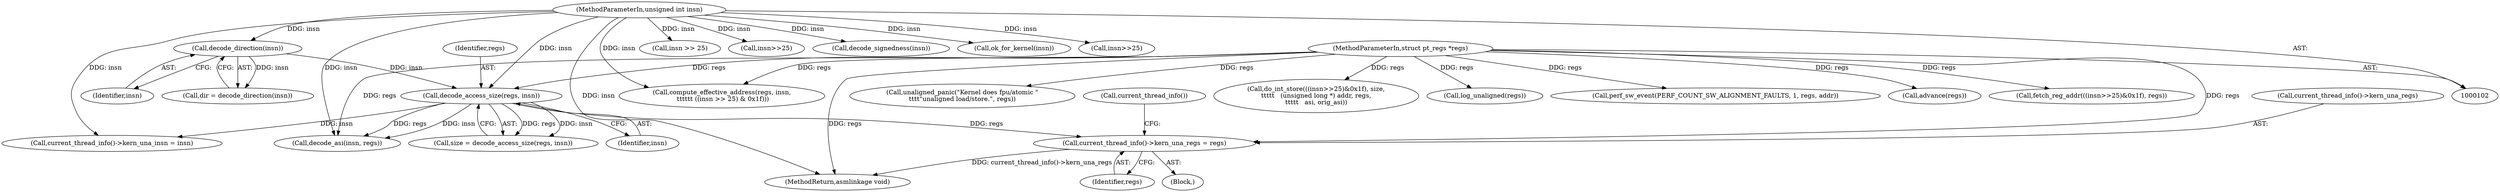 digraph "0_linux_a8b0ca17b80e92faab46ee7179ba9e99ccb61233_39@API" {
"1000119" [label="(Call,current_thread_info()->kern_una_regs = regs)"];
"1000114" [label="(Call,decode_access_size(regs, insn))"];
"1000103" [label="(MethodParameterIn,struct pt_regs *regs)"];
"1000109" [label="(Call,decode_direction(insn))"];
"1000104" [label="(MethodParameterIn,unsigned int insn)"];
"1000105" [label="(Block,)"];
"1000123" [label="(Identifier,regs)"];
"1000172" [label="(Call,compute_effective_address(regs, insn,\n \t\t\t\t\t\t ((insn >> 25) & 0x1f)))"];
"1000115" [label="(Identifier,regs)"];
"1000119" [label="(Call,current_thread_info()->kern_una_regs = regs)"];
"1000296" [label="(MethodReturn,asmlinkage void)"];
"1000271" [label="(Call,do_int_store(((insn>>25)&0x1f), size,\n\t\t\t\t\t   (unsigned long *) addr, regs,\n\t\t\t\t\t   asi, orig_asi))"];
"1000144" [label="(Call,log_unaligned(regs))"];
"1000176" [label="(Call,insn >> 25)"];
"1000124" [label="(Call,current_thread_info()->kern_una_insn = insn)"];
"1000273" [label="(Call,insn>>25)"];
"1000114" [label="(Call,decode_access_size(regs, insn))"];
"1000126" [label="(Call,current_thread_info())"];
"1000116" [label="(Identifier,insn)"];
"1000180" [label="(Call,perf_sw_event(PERF_COUNT_SW_ALIGNMENT_FAULTS, 1, regs, addr))"];
"1000294" [label="(Call,advance(regs))"];
"1000220" [label="(Call,decode_signedness(insn))"];
"1000109" [label="(Call,decode_direction(insn))"];
"1000112" [label="(Call,size = decode_access_size(regs, insn))"];
"1000120" [label="(Call,current_thread_info()->kern_una_regs)"];
"1000149" [label="(Call,ok_for_kernel(insn))"];
"1000207" [label="(Call,insn>>25)"];
"1000110" [label="(Identifier,insn)"];
"1000205" [label="(Call,fetch_reg_addr(((insn>>25)&0x1f), regs))"];
"1000107" [label="(Call,dir = decode_direction(insn))"];
"1000104" [label="(MethodParameterIn,unsigned int insn)"];
"1000133" [label="(Call,decode_asi(insn, regs))"];
"1000160" [label="(Call,unaligned_panic(\"Kernel does fpu/atomic \"\n\t\t\t\t\"unaligned load/store.\", regs))"];
"1000103" [label="(MethodParameterIn,struct pt_regs *regs)"];
"1000119" -> "1000105"  [label="AST: "];
"1000119" -> "1000123"  [label="CFG: "];
"1000120" -> "1000119"  [label="AST: "];
"1000123" -> "1000119"  [label="AST: "];
"1000126" -> "1000119"  [label="CFG: "];
"1000119" -> "1000296"  [label="DDG: current_thread_info()->kern_una_regs"];
"1000114" -> "1000119"  [label="DDG: regs"];
"1000103" -> "1000119"  [label="DDG: regs"];
"1000114" -> "1000112"  [label="AST: "];
"1000114" -> "1000116"  [label="CFG: "];
"1000115" -> "1000114"  [label="AST: "];
"1000116" -> "1000114"  [label="AST: "];
"1000112" -> "1000114"  [label="CFG: "];
"1000114" -> "1000112"  [label="DDG: regs"];
"1000114" -> "1000112"  [label="DDG: insn"];
"1000103" -> "1000114"  [label="DDG: regs"];
"1000109" -> "1000114"  [label="DDG: insn"];
"1000104" -> "1000114"  [label="DDG: insn"];
"1000114" -> "1000124"  [label="DDG: insn"];
"1000114" -> "1000133"  [label="DDG: insn"];
"1000114" -> "1000133"  [label="DDG: regs"];
"1000103" -> "1000102"  [label="AST: "];
"1000103" -> "1000296"  [label="DDG: regs"];
"1000103" -> "1000133"  [label="DDG: regs"];
"1000103" -> "1000144"  [label="DDG: regs"];
"1000103" -> "1000160"  [label="DDG: regs"];
"1000103" -> "1000172"  [label="DDG: regs"];
"1000103" -> "1000180"  [label="DDG: regs"];
"1000103" -> "1000205"  [label="DDG: regs"];
"1000103" -> "1000271"  [label="DDG: regs"];
"1000103" -> "1000294"  [label="DDG: regs"];
"1000109" -> "1000107"  [label="AST: "];
"1000109" -> "1000110"  [label="CFG: "];
"1000110" -> "1000109"  [label="AST: "];
"1000107" -> "1000109"  [label="CFG: "];
"1000109" -> "1000107"  [label="DDG: insn"];
"1000104" -> "1000109"  [label="DDG: insn"];
"1000104" -> "1000102"  [label="AST: "];
"1000104" -> "1000296"  [label="DDG: insn"];
"1000104" -> "1000124"  [label="DDG: insn"];
"1000104" -> "1000133"  [label="DDG: insn"];
"1000104" -> "1000149"  [label="DDG: insn"];
"1000104" -> "1000172"  [label="DDG: insn"];
"1000104" -> "1000176"  [label="DDG: insn"];
"1000104" -> "1000207"  [label="DDG: insn"];
"1000104" -> "1000220"  [label="DDG: insn"];
"1000104" -> "1000273"  [label="DDG: insn"];
}
